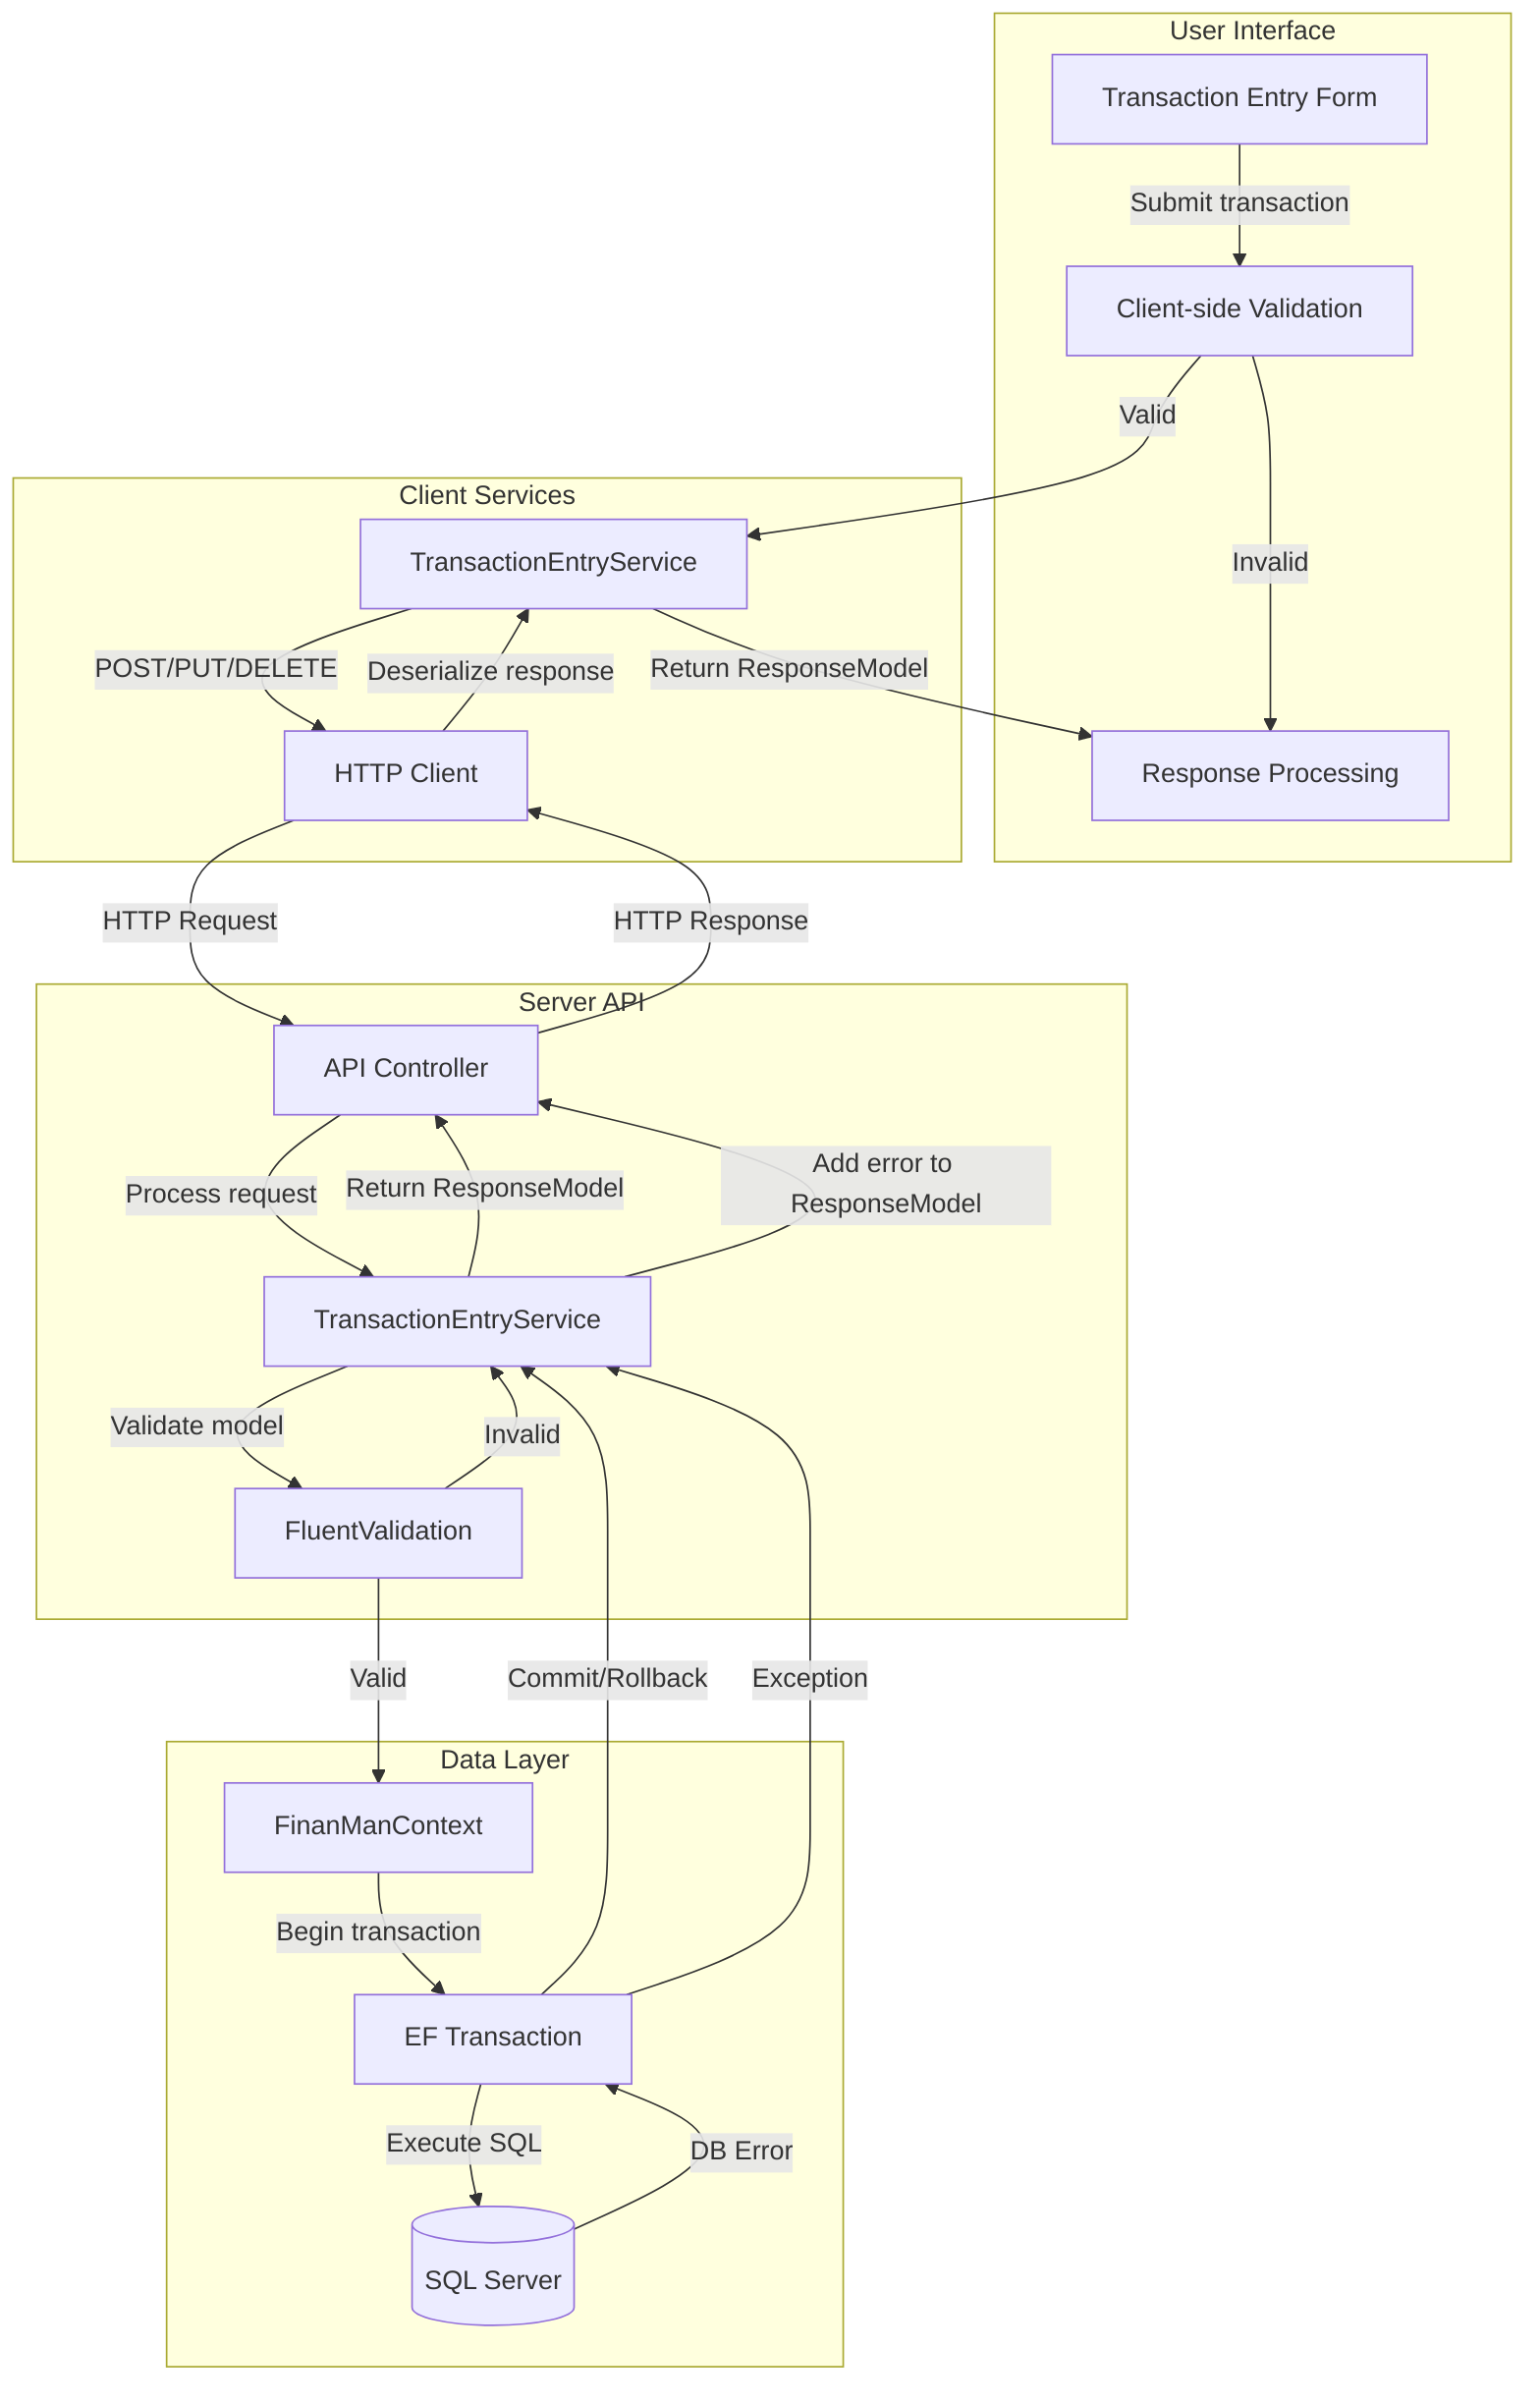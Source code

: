 flowchart TD
    %% This chart was generated by Claude AI
    subgraph "User Interface"
        UIForm["Transaction Entry Form"]
        ValidationUI["Client-side Validation"]
        ResponseUI["Response Processing"]
    end
    
    subgraph "Client Services"
        ClientService["TransactionEntryService<T>"]
        HttpClient["HTTP Client"]
    end
    
    subgraph "Server API"
        APIController["API Controller"]
        ServerService["TransactionEntryService<T>"]
        ServerValidation["FluentValidation"]
    end
    
    subgraph "Data Layer"
        DbContext["FinanManContext"]
        DbTransaction["EF Transaction"]
        Database[(SQL Server)]
    end
    
    %% UI to Client flow
    UIForm -->|"Submit transaction"| ValidationUI
    ValidationUI -->|"Valid"| ClientService
    ValidationUI -->|"Invalid"| ResponseUI
    
    %% Client to Server flow
    ClientService -->|"POST/PUT/DELETE"| HttpClient
    HttpClient -->|"HTTP Request"| APIController
    
    %% Server processing
    APIController -->|"Process request"| ServerService
    ServerService -->|"Validate model"| ServerValidation
    ServerValidation -->|"Valid"| DbContext
    ServerValidation -->|"Invalid"| ServerService
    
    %% Database operations
    DbContext -->|"Begin transaction"| DbTransaction
    DbTransaction -->|"Execute SQL"| Database
    DbTransaction -->|"Commit/Rollback"| ServerService
    
    %% Response flow
    ServerService -->|"Return ResponseModel"| APIController
    APIController -->|"HTTP Response"| HttpClient
    HttpClient -->|"Deserialize response"| ClientService
    ClientService -->|"Return ResponseModel"| ResponseUI
    
    %% Error flows
    Database -->|"DB Error"| DbTransaction
    DbTransaction -->|"Exception"| ServerService
    ServerService -->|"Add error to ResponseModel"| APIController